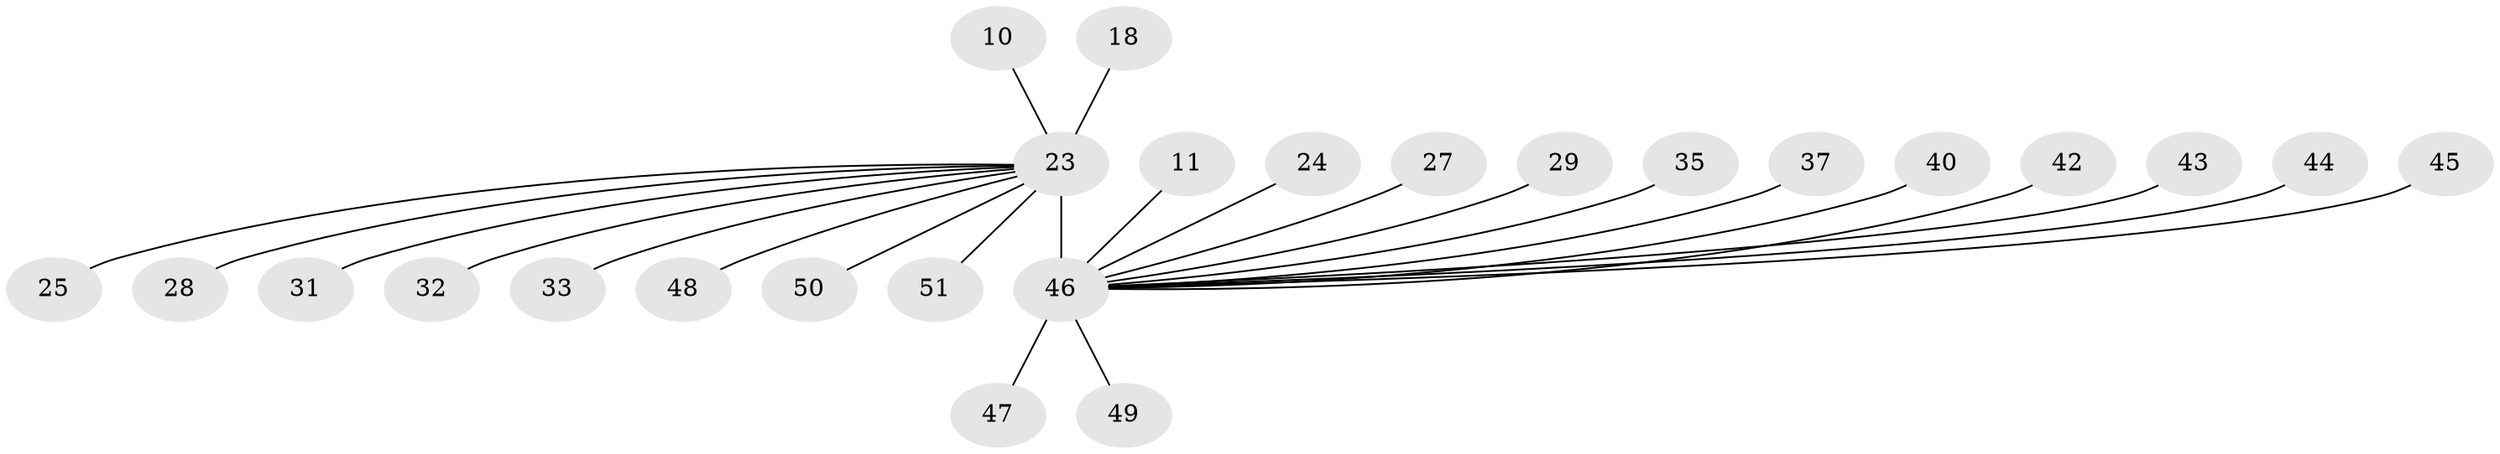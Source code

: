 // original degree distribution, {5: 0.058823529411764705, 11: 0.0196078431372549, 13: 0.0196078431372549, 6: 0.0196078431372549, 4: 0.0392156862745098, 12: 0.0196078431372549, 14: 0.0196078431372549, 9: 0.0196078431372549, 1: 0.5294117647058824, 2: 0.1568627450980392, 3: 0.0784313725490196, 7: 0.0196078431372549}
// Generated by graph-tools (version 1.1) at 2025/47/03/09/25 04:47:00]
// undirected, 25 vertices, 24 edges
graph export_dot {
graph [start="1"]
  node [color=gray90,style=filled];
  10;
  11;
  18;
  23 [super="+9+7"];
  24;
  25;
  27;
  28;
  29;
  31;
  32;
  33;
  35;
  37;
  40;
  42;
  43;
  44 [super="+38"];
  45;
  46 [super="+4+14+30+41+17+19+21+22"];
  47;
  48 [super="+34"];
  49;
  50;
  51;
  10 -- 23;
  11 -- 46 [weight=2];
  18 -- 23;
  23 -- 25;
  23 -- 28;
  23 -- 31;
  23 -- 32;
  23 -- 33;
  23 -- 50;
  23 -- 51;
  23 -- 48;
  23 -- 46 [weight=23];
  24 -- 46;
  27 -- 46;
  29 -- 46;
  35 -- 46;
  37 -- 46;
  40 -- 46;
  42 -- 46;
  43 -- 46;
  44 -- 46;
  45 -- 46;
  46 -- 47;
  46 -- 49;
}

